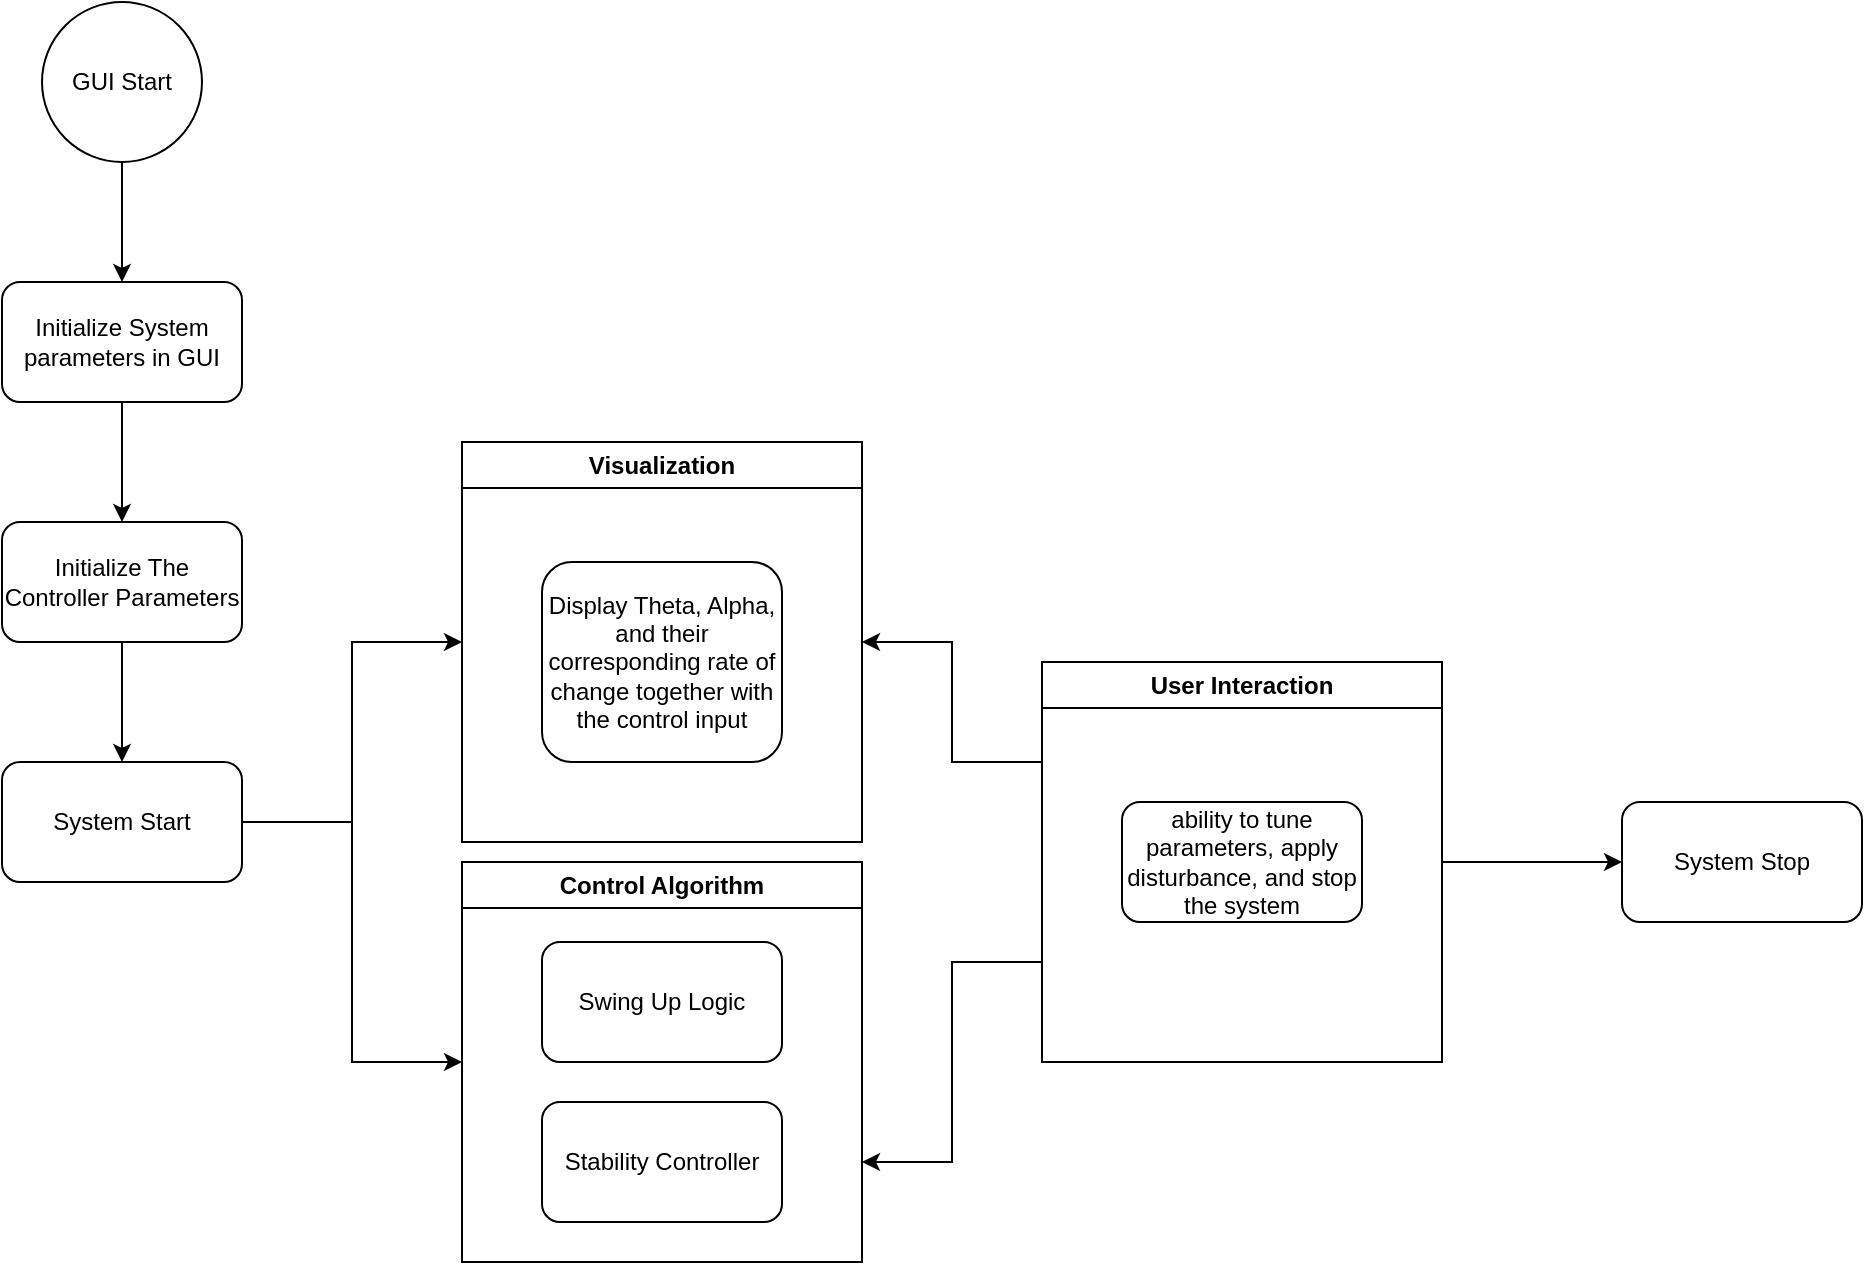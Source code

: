<mxfile version="22.1.17" type="device">
  <diagram name="Page-1" id="HRm7s-MgInDABBCGNqdH">
    <mxGraphModel dx="1050" dy="617" grid="1" gridSize="10" guides="1" tooltips="1" connect="1" arrows="1" fold="1" page="1" pageScale="1" pageWidth="850" pageHeight="1100" math="0" shadow="0">
      <root>
        <mxCell id="0" />
        <mxCell id="1" parent="0" />
        <mxCell id="qWssjnI9ClxZ43994i2v-5" style="edgeStyle=orthogonalEdgeStyle;rounded=0;orthogonalLoop=1;jettySize=auto;html=1;exitX=0.5;exitY=1;exitDx=0;exitDy=0;entryX=0.5;entryY=0;entryDx=0;entryDy=0;" edge="1" parent="1" source="qWssjnI9ClxZ43994i2v-1" target="qWssjnI9ClxZ43994i2v-3">
          <mxGeometry relative="1" as="geometry" />
        </mxCell>
        <mxCell id="qWssjnI9ClxZ43994i2v-1" value="Initialize System parameters in GUI" style="rounded=1;whiteSpace=wrap;html=1;" vertex="1" parent="1">
          <mxGeometry x="120" y="160" width="120" height="60" as="geometry" />
        </mxCell>
        <mxCell id="qWssjnI9ClxZ43994i2v-4" style="edgeStyle=orthogonalEdgeStyle;rounded=0;orthogonalLoop=1;jettySize=auto;html=1;exitX=0.5;exitY=1;exitDx=0;exitDy=0;entryX=0.5;entryY=0;entryDx=0;entryDy=0;" edge="1" parent="1" source="qWssjnI9ClxZ43994i2v-2" target="qWssjnI9ClxZ43994i2v-1">
          <mxGeometry relative="1" as="geometry" />
        </mxCell>
        <mxCell id="qWssjnI9ClxZ43994i2v-2" value="GUI Start" style="ellipse;whiteSpace=wrap;html=1;aspect=fixed;" vertex="1" parent="1">
          <mxGeometry x="140" y="20" width="80" height="80" as="geometry" />
        </mxCell>
        <mxCell id="qWssjnI9ClxZ43994i2v-7" style="edgeStyle=orthogonalEdgeStyle;rounded=0;orthogonalLoop=1;jettySize=auto;html=1;exitX=0.5;exitY=1;exitDx=0;exitDy=0;entryX=0.5;entryY=0;entryDx=0;entryDy=0;" edge="1" parent="1" source="qWssjnI9ClxZ43994i2v-3" target="qWssjnI9ClxZ43994i2v-6">
          <mxGeometry relative="1" as="geometry" />
        </mxCell>
        <mxCell id="qWssjnI9ClxZ43994i2v-3" value="Initialize The Controller Parameters" style="rounded=1;whiteSpace=wrap;html=1;" vertex="1" parent="1">
          <mxGeometry x="120" y="280" width="120" height="60" as="geometry" />
        </mxCell>
        <mxCell id="qWssjnI9ClxZ43994i2v-11" style="edgeStyle=orthogonalEdgeStyle;rounded=0;orthogonalLoop=1;jettySize=auto;html=1;exitX=1;exitY=0.5;exitDx=0;exitDy=0;entryX=0;entryY=0.5;entryDx=0;entryDy=0;" edge="1" parent="1" source="qWssjnI9ClxZ43994i2v-6" target="qWssjnI9ClxZ43994i2v-8">
          <mxGeometry relative="1" as="geometry" />
        </mxCell>
        <mxCell id="qWssjnI9ClxZ43994i2v-13" style="edgeStyle=orthogonalEdgeStyle;rounded=0;orthogonalLoop=1;jettySize=auto;html=1;exitX=1;exitY=0.5;exitDx=0;exitDy=0;entryX=0;entryY=0.5;entryDx=0;entryDy=0;" edge="1" parent="1" source="qWssjnI9ClxZ43994i2v-6" target="qWssjnI9ClxZ43994i2v-12">
          <mxGeometry relative="1" as="geometry" />
        </mxCell>
        <mxCell id="qWssjnI9ClxZ43994i2v-6" value="System Start" style="rounded=1;whiteSpace=wrap;html=1;" vertex="1" parent="1">
          <mxGeometry x="120" y="400" width="120" height="60" as="geometry" />
        </mxCell>
        <mxCell id="qWssjnI9ClxZ43994i2v-8" value="Control Algorithm" style="swimlane;whiteSpace=wrap;html=1;" vertex="1" parent="1">
          <mxGeometry x="350" y="450" width="200" height="200" as="geometry" />
        </mxCell>
        <mxCell id="qWssjnI9ClxZ43994i2v-9" value="Swing Up Logic" style="rounded=1;whiteSpace=wrap;html=1;" vertex="1" parent="qWssjnI9ClxZ43994i2v-8">
          <mxGeometry x="40" y="40" width="120" height="60" as="geometry" />
        </mxCell>
        <mxCell id="qWssjnI9ClxZ43994i2v-10" value="Stability Controller" style="rounded=1;whiteSpace=wrap;html=1;" vertex="1" parent="qWssjnI9ClxZ43994i2v-8">
          <mxGeometry x="40" y="120" width="120" height="60" as="geometry" />
        </mxCell>
        <mxCell id="qWssjnI9ClxZ43994i2v-12" value="Visualization" style="swimlane;whiteSpace=wrap;html=1;" vertex="1" parent="1">
          <mxGeometry x="350" y="240" width="200" height="200" as="geometry" />
        </mxCell>
        <mxCell id="qWssjnI9ClxZ43994i2v-14" value="Display Theta, Alpha, and their corresponding rate of change together with the control input" style="rounded=1;whiteSpace=wrap;html=1;" vertex="1" parent="qWssjnI9ClxZ43994i2v-12">
          <mxGeometry x="40" y="60" width="120" height="100" as="geometry" />
        </mxCell>
        <mxCell id="qWssjnI9ClxZ43994i2v-17" style="edgeStyle=orthogonalEdgeStyle;rounded=0;orthogonalLoop=1;jettySize=auto;html=1;exitX=0;exitY=0.75;exitDx=0;exitDy=0;entryX=1;entryY=0.75;entryDx=0;entryDy=0;" edge="1" parent="1" source="qWssjnI9ClxZ43994i2v-15" target="qWssjnI9ClxZ43994i2v-8">
          <mxGeometry relative="1" as="geometry" />
        </mxCell>
        <mxCell id="qWssjnI9ClxZ43994i2v-18" style="edgeStyle=orthogonalEdgeStyle;rounded=0;orthogonalLoop=1;jettySize=auto;html=1;exitX=0;exitY=0.25;exitDx=0;exitDy=0;entryX=1;entryY=0.5;entryDx=0;entryDy=0;" edge="1" parent="1" source="qWssjnI9ClxZ43994i2v-15" target="qWssjnI9ClxZ43994i2v-12">
          <mxGeometry relative="1" as="geometry" />
        </mxCell>
        <mxCell id="qWssjnI9ClxZ43994i2v-21" style="edgeStyle=orthogonalEdgeStyle;rounded=0;orthogonalLoop=1;jettySize=auto;html=1;exitX=1;exitY=0.5;exitDx=0;exitDy=0;entryX=0;entryY=0.5;entryDx=0;entryDy=0;" edge="1" parent="1" source="qWssjnI9ClxZ43994i2v-15" target="qWssjnI9ClxZ43994i2v-20">
          <mxGeometry relative="1" as="geometry" />
        </mxCell>
        <mxCell id="qWssjnI9ClxZ43994i2v-15" value="User Interaction" style="swimlane;whiteSpace=wrap;html=1;" vertex="1" parent="1">
          <mxGeometry x="640" y="350" width="200" height="200" as="geometry" />
        </mxCell>
        <mxCell id="qWssjnI9ClxZ43994i2v-16" value="ability to tune parameters, apply disturbance, and stop the system" style="rounded=1;whiteSpace=wrap;html=1;" vertex="1" parent="qWssjnI9ClxZ43994i2v-15">
          <mxGeometry x="40" y="70" width="120" height="60" as="geometry" />
        </mxCell>
        <mxCell id="qWssjnI9ClxZ43994i2v-20" value="System Stop" style="rounded=1;whiteSpace=wrap;html=1;" vertex="1" parent="1">
          <mxGeometry x="930" y="420" width="120" height="60" as="geometry" />
        </mxCell>
      </root>
    </mxGraphModel>
  </diagram>
</mxfile>
